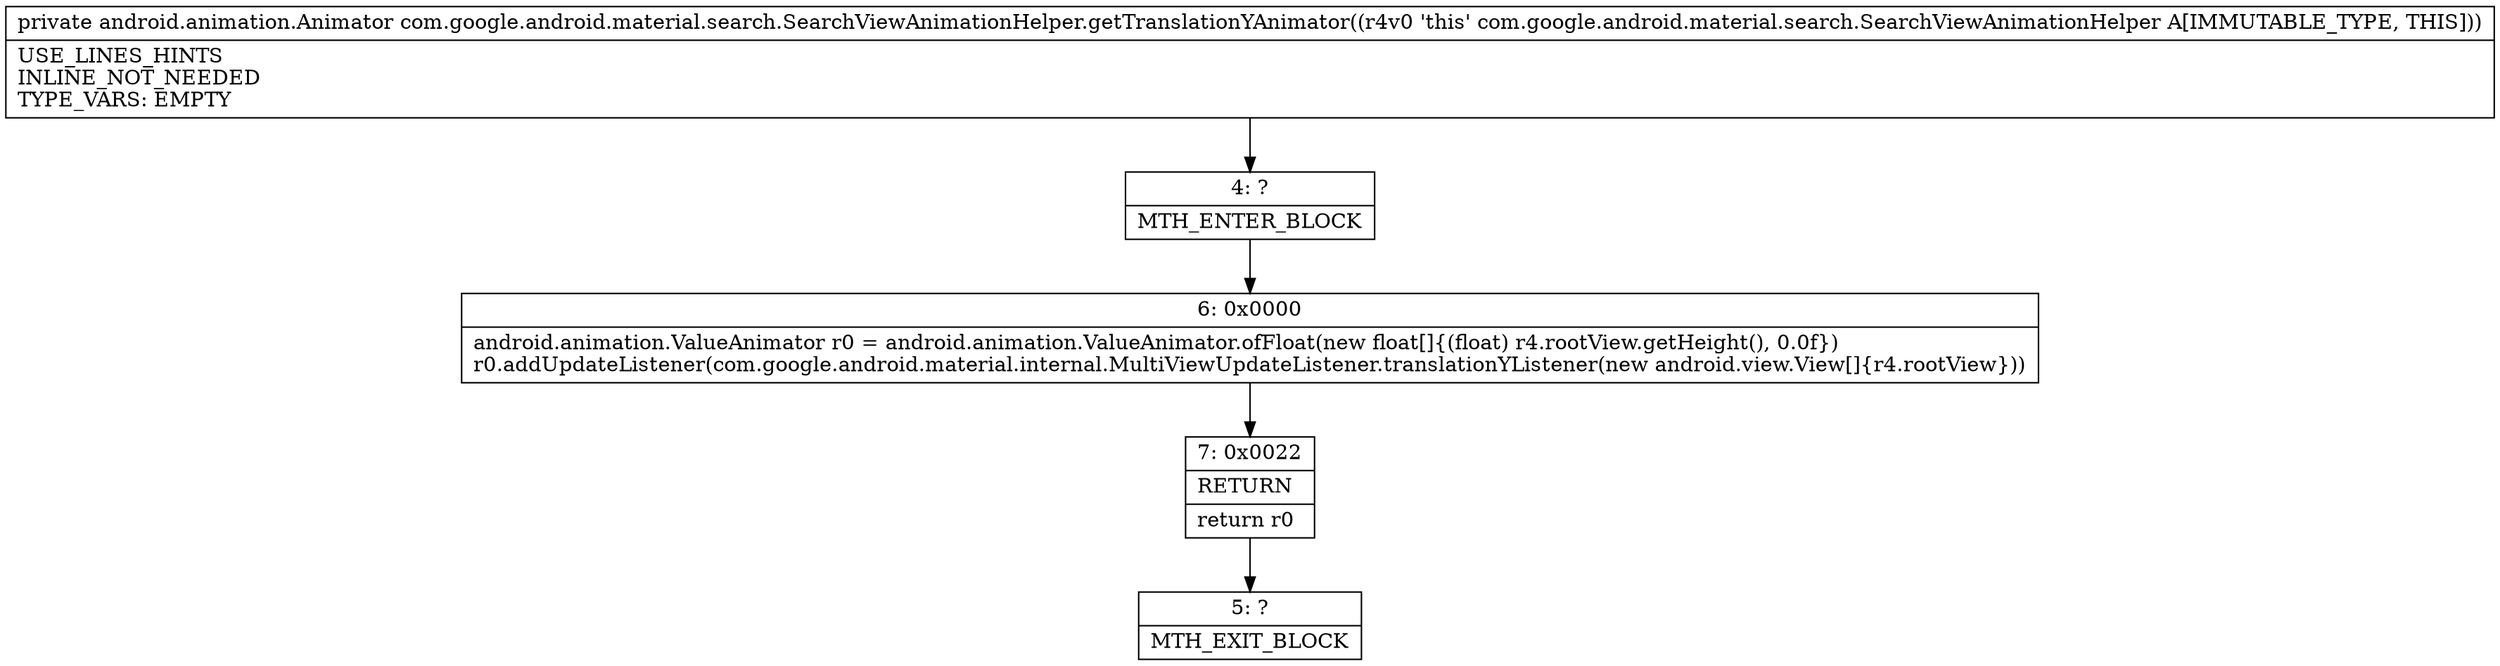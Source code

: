 digraph "CFG forcom.google.android.material.search.SearchViewAnimationHelper.getTranslationYAnimator()Landroid\/animation\/Animator;" {
Node_4 [shape=record,label="{4\:\ ?|MTH_ENTER_BLOCK\l}"];
Node_6 [shape=record,label="{6\:\ 0x0000|android.animation.ValueAnimator r0 = android.animation.ValueAnimator.ofFloat(new float[]\{(float) r4.rootView.getHeight(), 0.0f\})\lr0.addUpdateListener(com.google.android.material.internal.MultiViewUpdateListener.translationYListener(new android.view.View[]\{r4.rootView\}))\l}"];
Node_7 [shape=record,label="{7\:\ 0x0022|RETURN\l|return r0\l}"];
Node_5 [shape=record,label="{5\:\ ?|MTH_EXIT_BLOCK\l}"];
MethodNode[shape=record,label="{private android.animation.Animator com.google.android.material.search.SearchViewAnimationHelper.getTranslationYAnimator((r4v0 'this' com.google.android.material.search.SearchViewAnimationHelper A[IMMUTABLE_TYPE, THIS]))  | USE_LINES_HINTS\lINLINE_NOT_NEEDED\lTYPE_VARS: EMPTY\l}"];
MethodNode -> Node_4;Node_4 -> Node_6;
Node_6 -> Node_7;
Node_7 -> Node_5;
}

